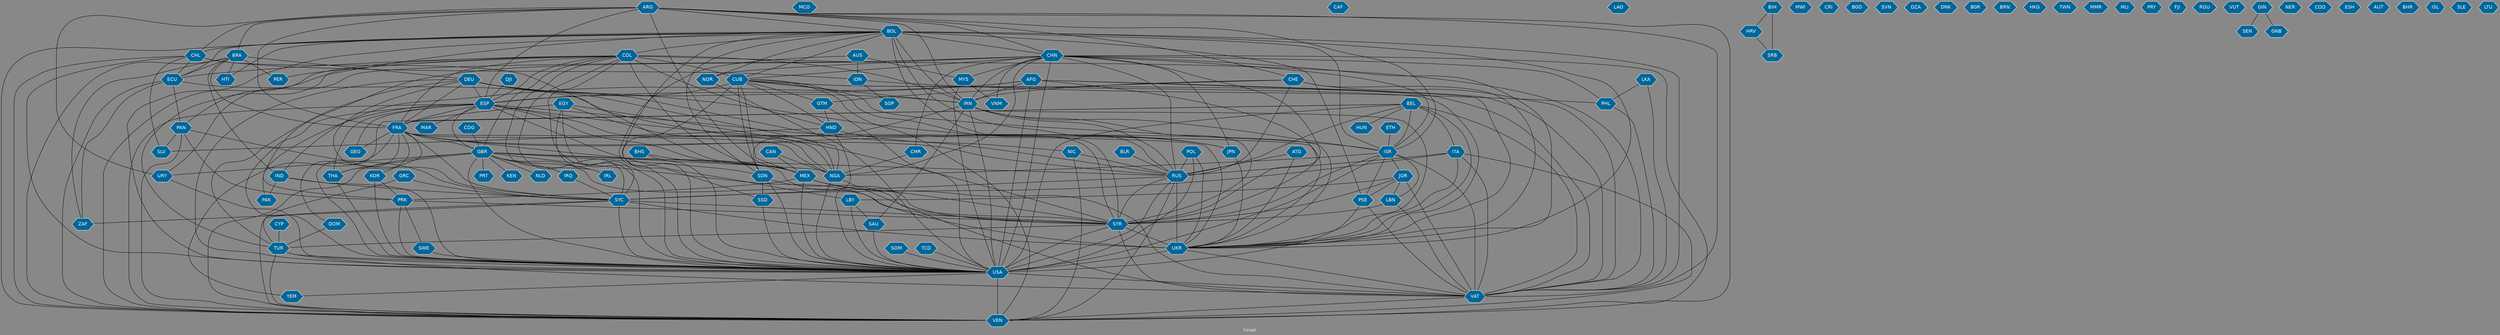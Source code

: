 // Countries together in item graph
graph {
	graph [bgcolor="#888888" fontcolor=white fontsize=12 label="Graph" outputorder=edgesfirst overlap=prism]
	node [color=white fillcolor="#006699" fontcolor=white fontname=Helvetica shape=hexagon style=filled]
	edge [arrowhead=open color=black fontcolor=white fontname=Courier fontsize=12]
		UKR [label=UKR]
		URY [label=URY]
		ARG [label=ARG]
		SOM [label=SOM]
		RUS [label=RUS]
		USA [label=USA]
		DEU [label=DEU]
		PRK [label=PRK]
		THA [label=THA]
		BRA [label=BRA]
		HTI [label=HTI]
		NGA [label=NGA]
		ZAF [label=ZAF]
		CHN [label=CHN]
		EGY [label=EGY]
		COL [label=COL]
		ECU [label=ECU]
		VEN [label=VEN]
		ESP [label=ESP]
		POL [label=POL]
		SYC [label=SYC]
		TUR [label=TUR]
		FRA [label=FRA]
		VAT [label=VAT]
		KOR [label=KOR]
		PAK [label=PAK]
		VNM [label=VNM]
		MEX [label=MEX]
		PAN [label=PAN]
		IRL [label=IRL]
		IRN [label=IRN]
		BEL [label=BEL]
		DOM [label=DOM]
		AFG [label=AFG]
		BOL [label=BOL]
		IRQ [label=IRQ]
		GBR [label=GBR]
		CHE [label=CHE]
		PSE [label=PSE]
		MCO [label=MCO]
		SYR [label=SYR]
		IND [label=IND]
		LBY [label=LBY]
		PRT [label=PRT]
		SSD [label=SSD]
		SDN [label=SDN]
		SWE [label=SWE]
		CAF [label=CAF]
		ISR [label=ISR]
		CUB [label=CUB]
		MYS [label=MYS]
		ITA [label=ITA]
		NOR [label=NOR]
		LAO [label=LAO]
		GRC [label=GRC]
		GEO [label=GEO]
		CHL [label=CHL]
		JPN [label=JPN]
		NIC [label=NIC]
		YEM [label=YEM]
		BIH [label=BIH]
		ATG [label=ATG]
		MWI [label=MWI]
		SLV [label=SLV]
		KEN [label=KEN]
		CMR [label=CMR]
		CRI [label=CRI]
		DJI [label=DJI]
		JOR [label=JOR]
		BGD [label=BGD]
		IDN [label=IDN]
		SGP [label=SGP]
		SVN [label=SVN]
		PER [label=PER]
		CYP [label=CYP]
		HUN [label=HUN]
		CAN [label=CAN]
		SAU [label=SAU]
		HND [label=HND]
		GTM [label=GTM]
		DZA [label=DZA]
		TCD [label=TCD]
		HRV [label=HRV]
		DNK [label=DNK]
		BGR [label=BGR]
		LBN [label=LBN]
		BRN [label=BRN]
		PHL [label=PHL]
		COG [label=COG]
		HKG [label=HKG]
		SRB [label=SRB]
		TWN [label=TWN]
		MAR [label=MAR]
		MMR [label=MMR]
		MLI [label=MLI]
		PRY [label=PRY]
		NLD [label=NLD]
		AUS [label=AUS]
		FJI [label=FJI]
		ROU [label=ROU]
		BHS [label=BHS]
		LKA [label=LKA]
		VUT [label=VUT]
		GIN [label=GIN]
		NER [label=NER]
		COD [label=COD]
		BLR [label=BLR]
		ESH [label=ESH]
		AUT [label=AUT]
		BHR [label=BHR]
		SEN [label=SEN]
		ISL [label=ISL]
		GNB [label=GNB]
		SLE [label=SLE]
		LTU [label=LTU]
		ETH [label=ETH]
			PRK -- SYR [weight=1]
			COL -- ESP [weight=2]
			COL -- ECU [weight=3]
			FRA -- RUS [weight=11]
			MEX -- SYR [weight=1]
			SYR -- TUR [weight=4]
			ESP -- PAK [weight=1]
			SYR -- VAT [weight=17]
			CUB -- MEX [weight=2]
			SYC -- VEN [weight=1]
			USA -- VAT [weight=1]
			CHE -- RUS [weight=2]
			PHL -- VAT [weight=1]
			AFG -- SYR [weight=1]
			LBY -- USA [weight=2]
			ECU -- ZAF [weight=1]
			BRA -- ECU [weight=1]
			NIC -- RUS [weight=1]
			CHN -- CMR [weight=1]
			THA -- USA [weight=2]
			URY -- USA [weight=4]
			HND -- NIC [weight=1]
			ITA -- VEN [weight=1]
			CYP -- TUR [weight=5]
			ISR -- PSE [weight=27]
			GBR -- KEN [weight=3]
			BIH -- SRB [weight=9]
			MYS -- USA [weight=3]
			CHE -- GTM [weight=1]
			SDN -- SSD [weight=26]
			COL -- VAT [weight=1]
			ECU -- PAN [weight=1]
			GBR -- PRT [weight=4]
			ARG -- ESP [weight=4]
			AFG -- USA [weight=28]
			ESP -- GBR [weight=1]
			ARG -- VAT [weight=3]
			TUR -- VAT [weight=1]
			GBR -- NGA [weight=7]
			IRN -- UKR [weight=1]
			USA -- YEM [weight=1]
			ESP -- UKR [weight=2]
			COL -- TUR [weight=1]
			PSE -- VAT [weight=29]
			BRA -- ZAF [weight=1]
			FRA -- GBR [weight=1]
			FRA -- JPN [weight=1]
			SYC -- USA [weight=1]
			IRN -- ISR [weight=1]
			BEL -- FRA [weight=1]
			CHN -- PRK [weight=4]
			BOL -- ECU [weight=6]
			CHN -- ISR [weight=1]
			FRA -- YEM [weight=4]
			JOR -- SYR [weight=5]
			AFG -- ESP [weight=1]
			ITA -- UKR [weight=1]
			CHN -- NGA [weight=2]
			DJI -- ESP [weight=2]
			EGY -- SYC [weight=5]
			CUB -- IRN [weight=2]
			BHS -- MEX [weight=1]
			ARG -- URY [weight=5]
			GBR -- THA [weight=1]
			PRK -- USA [weight=6]
			COL -- IRN [weight=3]
			BOL -- CUB [weight=2]
			ARG -- CHN [weight=1]
			DEU -- ESP [weight=1]
			GBR -- IRL [weight=1]
			EGY -- FRA [weight=1]
			COL -- PER [weight=1]
			ISR -- NGA [weight=2]
			ESP -- MEX [weight=1]
			ARG -- VEN [weight=1]
			BOL -- SDN [weight=3]
			BEL -- ISR [weight=4]
			TUR -- USA [weight=1]
			FRA -- GEO [weight=1]
			KOR -- PRK [weight=9]
			BEL -- USA [weight=1]
			NGA -- USA [weight=24]
			DEU -- RUS [weight=28]
			BEL -- HUN [weight=1]
			COL -- CUB [weight=1]
			KOR -- USA [weight=2]
			CHN -- USA [weight=24]
			GTM -- USA [weight=2]
			PRK -- SWE [weight=1]
			ESP -- NGA [weight=3]
			COL -- FRA [weight=1]
			SWE -- USA [weight=1]
			CUB -- SYR [weight=1]
			SYC -- ZAF [weight=3]
			CUB -- GTM [weight=1]
			PAN -- SYC [weight=1]
			BEL -- DOM [weight=1]
			RUS -- SYR [weight=6]
			GBR -- VEN [weight=3]
			IND -- USA [weight=2]
			ARG -- IRN [weight=5]
			IRN -- SDN [weight=1]
			LBY -- SAU [weight=2]
			BOL -- CHN [weight=2]
			ISR -- VAT [weight=42]
			COL -- VEN [weight=6]
			GBR -- NLD [weight=6]
			ITA -- VAT [weight=6]
			EGY -- USA [weight=4]
			ATG -- RUS [weight=2]
			CHN -- JPN [weight=1]
			ISR -- LBN [weight=1]
			SYC -- UKR [weight=11]
			CHN -- VEN [weight=3]
			ARG -- FRA [weight=3]
			LBN -- SYR [weight=1]
			UKR -- USA [weight=54]
			MEX -- PRK [weight=1]
			PSE -- USA [weight=1]
			CHL -- IDN [weight=1]
			ESP -- GEO [weight=1]
			AUS -- IDN [weight=2]
			ISR -- USA [weight=8]
			CHN -- URY [weight=2]
			CUB -- VAT [weight=2]
			BHS -- USA [weight=1]
			BOL -- SSD [weight=3]
			FRA -- SYC [weight=2]
			IDN -- SGP [weight=1]
			IRN -- SYR [weight=2]
			COL -- MEX [weight=2]
			BOL -- VAT [weight=31]
			LKA -- VAT [weight=1]
			TUR -- VEN [weight=1]
			ESP -- THA [weight=1]
			POL -- USA [weight=2]
			GBR -- IRQ [weight=1]
			BOL -- USA [weight=2]
			CHN -- CUB [weight=1]
			BRA -- IND [weight=2]
			CHL -- MEX [weight=1]
			GBR -- SYR [weight=5]
			CMR -- NGA [weight=4]
			AFG -- IND [weight=1]
			GBR -- SDN [weight=2]
			IRN -- RUS [weight=1]
			FRA -- USA [weight=5]
			DEU -- FRA [weight=11]
			CUB -- VEN [weight=1]
			NIC -- VEN [weight=1]
			BRA -- HTI [weight=1]
			HND -- USA [weight=2]
			IND -- PAK [weight=2]
			BOL -- NOR [weight=1]
			BEL -- VAT [weight=1]
			GBR -- UKR [weight=6]
			UKR -- VAT [weight=3]
			COL -- SYC [weight=2]
			CUB -- ISR [weight=1]
			CAN -- MEX [weight=1]
			BOL -- PSE [weight=14]
			ESP -- FRA [weight=2]
			BOL -- IRN [weight=1]
			CUB -- HND [weight=1]
			BOL -- VEN [weight=1]
			BEL -- ITA [weight=2]
			ESP -- VEN [weight=3]
			SYR -- UKR [weight=2]
			AFG -- IRN [weight=1]
			CHL -- VEN [weight=5]
			ARG -- BOL [weight=3]
			JOR -- LBN [weight=1]
			IDN -- PHL [weight=1]
			BOL -- ISR [weight=13]
			DEU -- SYC [weight=3]
			BLR -- RUS [weight=1]
			CHE -- IRN [weight=1]
			CUB -- SDN [weight=1]
			TCD -- USA [weight=3]
			VAT -- VEN [weight=3]
			ITA -- RUS [weight=1]
			MEX -- USA [weight=9]
			IRQ -- SYC [weight=2]
			BRA -- FRA [weight=1]
			ARG -- CHL [weight=3]
			SSD -- USA [weight=1]
			ATG -- UKR [weight=1]
			ECU -- NGA [weight=1]
			CHN -- PHL [weight=3]
			CHN -- SYR [weight=6]
			CHN -- UKR [weight=5]
			ARG -- ISR [weight=1]
			RUS -- UKR [weight=265]
			CHN -- VNM [weight=16]
			DOM -- TUR [weight=1]
			IRN -- USA [weight=1]
			GBR -- RUS [weight=4]
			IND -- SYC [weight=11]
			CUB -- UKR [weight=1]
			IRN -- SAU [weight=1]
			NGA -- VAT [weight=2]
			BOL -- COL [weight=18]
			BOL -- RUS [weight=4]
			POL -- RUS [weight=1]
			MEX -- VAT [weight=3]
			ESP -- USA [weight=2]
			DEU -- NGA [weight=1]
			BOL -- HTI [weight=1]
			RUS -- SYC [weight=7]
			AUS -- USA [weight=2]
			GBR -- USA [weight=2]
			BEL -- UKR [weight=3]
			JOR -- PSE [weight=1]
			GRC -- TUR [weight=2]
			LBN -- VAT [weight=1]
			SDN -- USA [weight=1]
			BOL -- SYR [weight=1]
			PAN -- VEN [weight=3]
			EGY -- SYR [weight=1]
			AFG -- UKR [weight=1]
			BOL -- UKR [weight=7]
			ARG -- CHE [weight=1]
			SYR -- USA [weight=14]
			DEU -- UKR [weight=32]
			ISR -- JOR [weight=2]
			RUS -- VEN [weight=6]
			JOR -- VAT [weight=12]
			GIN -- GNB [weight=1]
			CHL -- USA [weight=7]
			GBR -- URY [weight=2]
			PAN -- SLV [weight=3]
			ETH -- ISR [weight=1]
			ISR -- SYR [weight=1]
			EGY -- NGA [weight=1]
			ESP -- LBY [weight=1]
			JPN -- UKR [weight=1]
			CHN -- IRN [weight=2]
			CHE -- VAT [weight=2]
			COG -- GBR [weight=1]
			ARG -- BRA [weight=1]
			HND -- SLV [weight=2]
			BRA -- PER [weight=2]
			BIH -- HRV [weight=1]
			ECU -- VEN [weight=2]
			COL -- IRL [weight=1]
			FRA -- THA [weight=1]
			GTM -- HND [weight=1]
			CHN -- MYS [weight=2]
			CHL -- ECU [weight=11]
			CAN -- NGA [weight=2]
			CUB -- ESP [weight=1]
			HRV -- SRB [weight=1]
			CHL -- SLV [weight=1]
			DEU -- TUR [weight=2]
			NOR -- USA [weight=1]
			DEU -- IRN [weight=1]
			MYS -- VNM [weight=1]
			GIN -- SEN [weight=1]
			SDN -- SYR [weight=1]
			AFG -- VAT [weight=1]
			JOR -- LBY [weight=1]
			CHN -- RUS [weight=36]
			ARG -- MEX [weight=2]
			RUS -- USA [weight=47]
			CHE -- UKR [weight=4]
			SOM -- USA [weight=1]
			DEU -- USA [weight=20]
			BEL -- RUS [weight=2]
			FRA -- SYR [weight=3]
			USA -- VEN [weight=29]
			CUB -- USA [weight=28]
			FRA -- NGA [weight=8]
			BRA -- VEN [weight=1]
			COL -- USA [weight=5]
			ESP -- MAR [weight=2]
			POL -- UKR [weight=2]
			BOL -- CHL [weight=26]
			GRC -- SYC [weight=1]
			CHN -- NOR [weight=1]
			FRA -- KOR [weight=1]
			COL -- GBR [weight=1]
			PAN -- PRK [weight=1]
			ITA -- SYC [weight=2]
			ESP -- JPN [weight=3]
			BOL -- PAN [weight=2]
			SYC -- SYR [weight=1]
			FRA -- UKR [weight=8]
			LKA -- PHL [weight=1]
			AUS -- MYS [weight=5]
			COL -- HND [weight=1]
			BRA -- DEU [weight=1]
			SAU -- USA [weight=1]
}